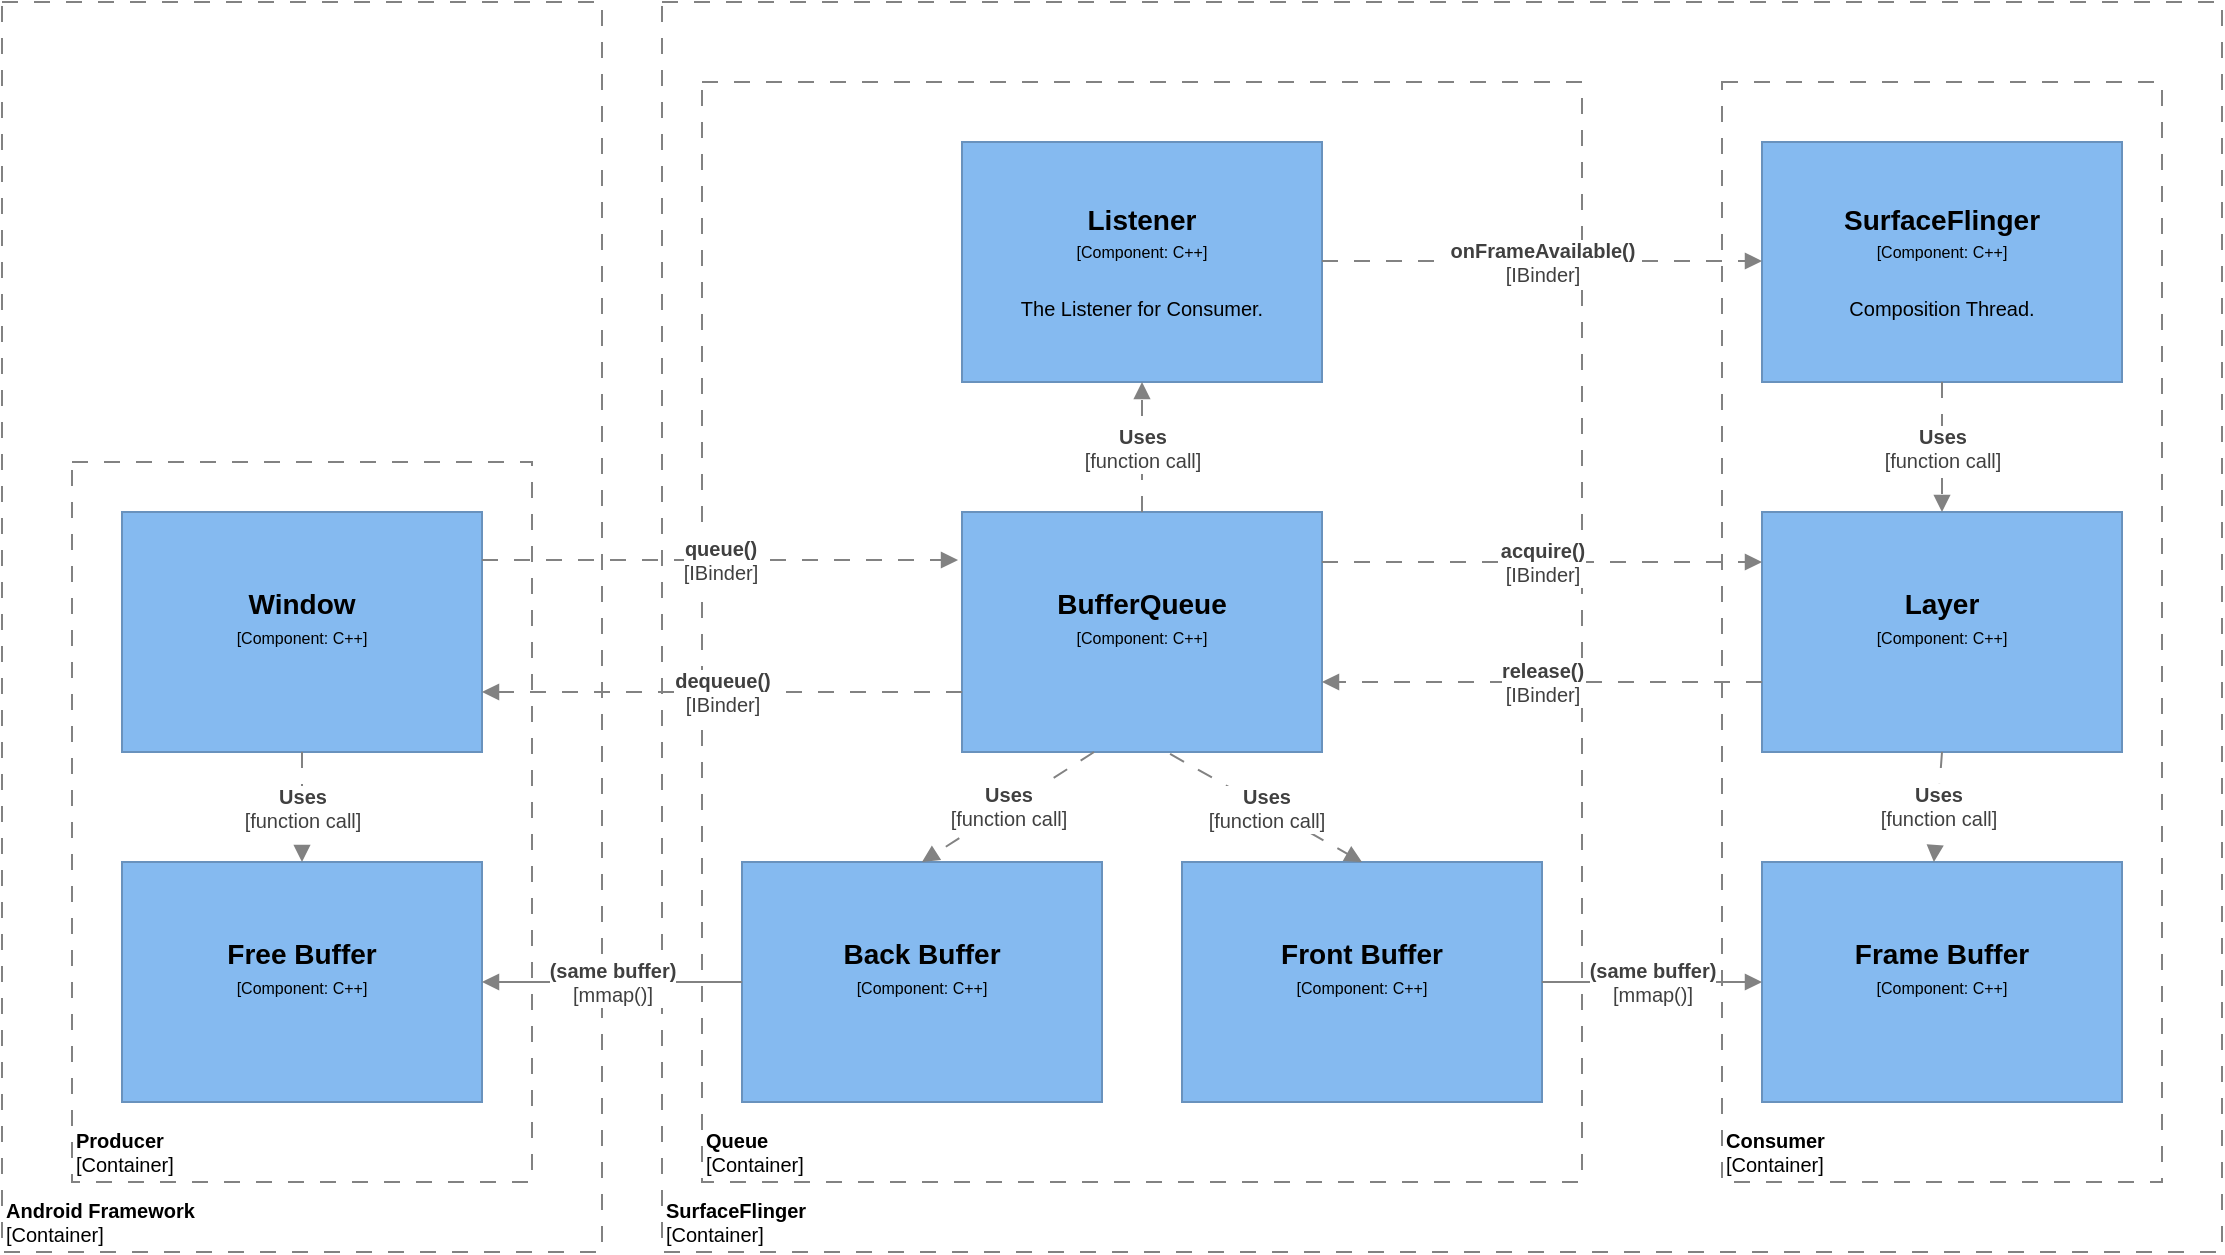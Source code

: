 <mxfile version="14.9.8" type="github">
  <diagram id="-vkuxwzAvVH7Rz_sly9j" name="Page-1">
    <mxGraphModel dx="1117" dy="1869" grid="1" gridSize="10" guides="1" tooltips="1" connect="1" arrows="1" fold="1" page="1" pageScale="1" pageWidth="1169" pageHeight="827" math="0" shadow="0">
      <root>
        <mxCell id="0" />
        <mxCell id="1" parent="0" />
        <object label="&lt;font style=&quot;font-size: 10px&quot;&gt;&lt;b&gt;%name%&lt;/b&gt;&lt;br style=&quot;font-size: 10px&quot;&gt;[Container]&lt;/font&gt;" placeholders="1" name="Android Framework" id="QSGKsO-Dh6E3M1oI7asi-1">
          <mxCell style="rounded=0;whiteSpace=wrap;html=1;strokeColor=#828282;fillColor=none;fontColor=#000000;align=left;labelPosition=center;verticalLabelPosition=middle;verticalAlign=bottom;dashed=1;strokeWidth=1;perimeterSpacing=0;spacing=2;spacingTop=0;fontSize=10;dashPattern=8 8;container=0;" parent="1" vertex="1">
            <mxGeometry x="40" y="-70" width="300" height="625" as="geometry">
              <mxRectangle x="560" y="40" width="110" height="30" as="alternateBounds" />
            </mxGeometry>
          </mxCell>
        </object>
        <object label="&lt;font style=&quot;font-size: 10px&quot;&gt;&lt;b&gt;%name%&lt;/b&gt;&lt;br style=&quot;font-size: 10px&quot;&gt;[Container]&lt;/font&gt;" placeholders="1" name="Producer" id="QSGKsO-Dh6E3M1oI7asi-2">
          <mxCell style="rounded=0;whiteSpace=wrap;html=1;strokeColor=#828282;fillColor=none;fontColor=#000000;align=left;labelPosition=center;verticalLabelPosition=middle;verticalAlign=bottom;dashed=1;strokeWidth=1;perimeterSpacing=0;spacing=2;spacingTop=0;fontSize=10;dashPattern=8 8;container=0;" parent="1" vertex="1">
            <mxGeometry x="75" y="160" width="230" height="360" as="geometry">
              <mxRectangle x="560" y="40" width="110" height="30" as="alternateBounds" />
            </mxGeometry>
          </mxCell>
        </object>
        <object label="&lt;div&gt;&lt;span style=&quot;font-size: 14px&quot;&gt;&lt;b&gt;%name%&lt;/b&gt;&lt;/span&gt;&lt;/div&gt;&lt;div&gt;&lt;span style=&quot;font-size: 8px&quot;&gt;[Component: %technology%]&lt;/span&gt;&lt;/div&gt;&lt;div&gt;&lt;span style=&quot;font-size: 8px&quot;&gt;&lt;br&gt;&lt;/span&gt;&lt;/div&gt;&lt;div&gt;&lt;font size=&quot;1&quot;&gt;%description%&lt;/font&gt;&lt;/div&gt;" placeholders="1" name="Window" technology="C++" description="" id="QSGKsO-Dh6E3M1oI7asi-3">
          <mxCell style="rounded=0;whiteSpace=wrap;html=1;fillColor=#85baf0;fontColor=#000000;strokeColor=#6992BD;resizable=0;" parent="1" vertex="1">
            <mxGeometry x="100" y="185" width="180" height="120" as="geometry" />
          </mxCell>
        </object>
        <object label="&lt;div&gt;&lt;span style=&quot;font-size: 14px&quot;&gt;&lt;b&gt;%name%&lt;/b&gt;&lt;/span&gt;&lt;/div&gt;&lt;div&gt;&lt;span style=&quot;font-size: 8px&quot;&gt;[Component: %technology%]&lt;/span&gt;&lt;/div&gt;&lt;div&gt;&lt;span style=&quot;font-size: 8px&quot;&gt;&lt;br&gt;&lt;/span&gt;&lt;/div&gt;&lt;div&gt;&lt;font size=&quot;1&quot;&gt;%description%&lt;/font&gt;&lt;/div&gt;" placeholders="1" name="Free Buffer" technology="C++" description="" id="QSGKsO-Dh6E3M1oI7asi-8">
          <mxCell style="rounded=0;whiteSpace=wrap;html=1;fillColor=#85baf0;fontColor=#000000;strokeColor=#6992BD;resizable=0;" parent="1" vertex="1">
            <mxGeometry x="100" y="360" width="180" height="120" as="geometry" />
          </mxCell>
        </object>
        <object label="&lt;div&gt;&lt;span style=&quot;font-size: 14px&quot;&gt;&lt;b&gt;%name%&lt;/b&gt;&lt;/span&gt;&lt;/div&gt;&lt;div&gt;&lt;span style=&quot;font-size: 8px&quot;&gt;[Component: %technology%]&lt;/span&gt;&lt;/div&gt;&lt;div&gt;&lt;span style=&quot;font-size: 8px&quot;&gt;&lt;br&gt;&lt;/span&gt;&lt;/div&gt;&lt;div&gt;&lt;font size=&quot;1&quot;&gt;%description%&lt;/font&gt;&lt;/div&gt;" placeholders="1" name="BufferQueue" technology="C++" description="" id="QSGKsO-Dh6E3M1oI7asi-10">
          <mxCell style="rounded=0;whiteSpace=wrap;html=1;fillColor=#85baf0;fontColor=#000000;strokeColor=#6992BD;resizable=0;" parent="1" vertex="1">
            <mxGeometry x="520" y="185" width="180" height="120" as="geometry" />
          </mxCell>
        </object>
        <object label="&lt;div&gt;&lt;span style=&quot;font-size: 14px&quot;&gt;&lt;b&gt;%name%&lt;/b&gt;&lt;/span&gt;&lt;/div&gt;&lt;div&gt;&lt;span style=&quot;font-size: 8px&quot;&gt;[Component: %technology%]&lt;/span&gt;&lt;/div&gt;&lt;div&gt;&lt;span style=&quot;font-size: 8px&quot;&gt;&lt;br&gt;&lt;/span&gt;&lt;/div&gt;&lt;div&gt;&lt;font size=&quot;1&quot;&gt;%description%&lt;/font&gt;&lt;/div&gt;" placeholders="1" name="Back Buffer" technology="C++" description="" id="QSGKsO-Dh6E3M1oI7asi-13">
          <mxCell style="rounded=0;whiteSpace=wrap;html=1;fillColor=#85baf0;fontColor=#000000;strokeColor=#6992BD;resizable=0;" parent="1" vertex="1">
            <mxGeometry x="410" y="360" width="180" height="120" as="geometry" />
          </mxCell>
        </object>
        <object label="&lt;div&gt;&lt;span style=&quot;font-size: 14px&quot;&gt;&lt;b&gt;%name%&lt;/b&gt;&lt;/span&gt;&lt;/div&gt;&lt;div&gt;&lt;span style=&quot;font-size: 8px&quot;&gt;[Component: %technology%]&lt;/span&gt;&lt;/div&gt;&lt;div&gt;&lt;span style=&quot;font-size: 8px&quot;&gt;&lt;br&gt;&lt;/span&gt;&lt;/div&gt;&lt;div&gt;&lt;font size=&quot;1&quot;&gt;%description%&lt;/font&gt;&lt;/div&gt;" placeholders="1" name="Front Buffer" technology="C++" description="" id="QSGKsO-Dh6E3M1oI7asi-14">
          <mxCell style="rounded=0;whiteSpace=wrap;html=1;fillColor=#85baf0;fontColor=#000000;strokeColor=#6992BD;resizable=0;" parent="1" vertex="1">
            <mxGeometry x="630" y="360" width="180" height="120" as="geometry" />
          </mxCell>
        </object>
        <object label="&lt;div&gt;&lt;span style=&quot;font-size: 14px&quot;&gt;&lt;b&gt;%name%&lt;/b&gt;&lt;/span&gt;&lt;/div&gt;&lt;div&gt;&lt;span style=&quot;font-size: 8px&quot;&gt;[Component: %technology%]&lt;/span&gt;&lt;/div&gt;&lt;div&gt;&lt;span style=&quot;font-size: 8px&quot;&gt;&lt;br&gt;&lt;/span&gt;&lt;/div&gt;&lt;div&gt;&lt;font size=&quot;1&quot;&gt;%description%&lt;/font&gt;&lt;/div&gt;" placeholders="1" name="Layer" technology="C++" description="" id="QSGKsO-Dh6E3M1oI7asi-15">
          <mxCell style="rounded=0;whiteSpace=wrap;html=1;fillColor=#85baf0;fontColor=#000000;strokeColor=#6992BD;resizable=0;" parent="1" vertex="1">
            <mxGeometry x="920" y="185" width="180" height="120" as="geometry" />
          </mxCell>
        </object>
        <object label="&lt;div&gt;&lt;span style=&quot;font-size: 14px&quot;&gt;&lt;b&gt;%name%&lt;/b&gt;&lt;/span&gt;&lt;/div&gt;&lt;div&gt;&lt;span style=&quot;font-size: 8px&quot;&gt;[Component: %technology%]&lt;/span&gt;&lt;/div&gt;&lt;div&gt;&lt;span style=&quot;font-size: 8px&quot;&gt;&lt;br&gt;&lt;/span&gt;&lt;/div&gt;&lt;div&gt;&lt;font size=&quot;1&quot;&gt;%description%&lt;/font&gt;&lt;/div&gt;" placeholders="1" name="Frame Buffer" technology="C++" description="" id="QSGKsO-Dh6E3M1oI7asi-16">
          <mxCell style="rounded=0;whiteSpace=wrap;html=1;fillColor=#85baf0;fontColor=#000000;strokeColor=#6992BD;resizable=0;" parent="1" vertex="1">
            <mxGeometry x="920" y="360" width="180" height="120" as="geometry" />
          </mxCell>
        </object>
        <object label="&lt;font style=&quot;font-size: 10px&quot;&gt;&lt;b&gt;%name%&lt;/b&gt;&lt;br style=&quot;font-size: 10px&quot;&gt;[Container]&lt;/font&gt;" placeholders="1" name="Queue" id="QSGKsO-Dh6E3M1oI7asi-17">
          <mxCell style="rounded=0;whiteSpace=wrap;html=1;strokeColor=#828282;fillColor=none;fontColor=#000000;align=left;labelPosition=center;verticalLabelPosition=middle;verticalAlign=bottom;dashed=1;strokeWidth=1;perimeterSpacing=0;spacing=2;spacingTop=0;fontSize=10;dashPattern=8 8;container=0;" parent="1" vertex="1">
            <mxGeometry x="390" y="-30" width="440" height="550" as="geometry">
              <mxRectangle x="560" y="40" width="110" height="30" as="alternateBounds" />
            </mxGeometry>
          </mxCell>
        </object>
        <object label="&lt;font style=&quot;font-size: 10px&quot;&gt;&lt;b&gt;%name%&lt;/b&gt;&lt;br style=&quot;font-size: 10px&quot;&gt;[Container]&lt;/font&gt;" placeholders="1" name="Consumer" id="QSGKsO-Dh6E3M1oI7asi-18">
          <mxCell style="rounded=0;whiteSpace=wrap;html=1;strokeColor=#828282;fillColor=none;fontColor=#000000;align=left;labelPosition=center;verticalLabelPosition=middle;verticalAlign=bottom;dashed=1;strokeWidth=1;perimeterSpacing=0;spacing=2;spacingTop=0;fontSize=10;dashPattern=8 8;container=0;" parent="1" vertex="1">
            <mxGeometry x="900" y="-30" width="220" height="550" as="geometry">
              <mxRectangle x="560" y="40" width="110" height="30" as="alternateBounds" />
            </mxGeometry>
          </mxCell>
        </object>
        <object label="&lt;font style=&quot;font-size: 10px&quot;&gt;&lt;b&gt;%name%&lt;/b&gt;&lt;br style=&quot;font-size: 10px&quot;&gt;[Container]&lt;/font&gt;" placeholders="1" name="SurfaceFlinger" id="QSGKsO-Dh6E3M1oI7asi-19">
          <mxCell style="rounded=0;whiteSpace=wrap;html=1;strokeColor=#828282;fillColor=none;fontColor=#000000;align=left;labelPosition=center;verticalLabelPosition=middle;verticalAlign=bottom;dashed=1;strokeWidth=1;perimeterSpacing=0;spacing=2;spacingTop=0;fontSize=10;dashPattern=8 8;container=0;" parent="1" vertex="1">
            <mxGeometry x="370" y="-70" width="780" height="625" as="geometry">
              <mxRectangle x="560" y="40" width="110" height="30" as="alternateBounds" />
            </mxGeometry>
          </mxCell>
        </object>
        <object label="&lt;b&gt;%name%&lt;/b&gt;&lt;br style=&quot;font-size: 10px&quot;&gt;[%technology%]" placeholders="1" name="dequeue()" technology="IBinder" id="QSGKsO-Dh6E3M1oI7asi-24">
          <mxCell style="endArrow=block;html=1;fontSize=10;fontColor=#404040;strokeWidth=1;endFill=1;dashed=1;dashPattern=8 8;strokeColor=#828282;elbow=vertical;exitX=0;exitY=0.75;exitDx=0;exitDy=0;entryX=1;entryY=0.75;entryDx=0;entryDy=0;" parent="1" source="QSGKsO-Dh6E3M1oI7asi-10" target="QSGKsO-Dh6E3M1oI7asi-3" edge="1">
            <mxGeometry width="50" height="50" relative="1" as="geometry">
              <mxPoint x="280" y="320" as="sourcePoint" />
              <mxPoint x="282" y="256" as="targetPoint" />
            </mxGeometry>
          </mxCell>
        </object>
        <object label="&lt;b&gt;%name%&lt;/b&gt;&lt;br style=&quot;font-size: 10px&quot;&gt;[%technology%]" placeholders="1" name="queue()" technology="IBinder" id="QSGKsO-Dh6E3M1oI7asi-26">
          <mxCell style="endArrow=block;html=1;fontSize=10;fontColor=#404040;strokeWidth=1;endFill=1;dashed=1;dashPattern=8 8;strokeColor=#828282;elbow=vertical;entryX=-0.011;entryY=0.2;entryDx=0;entryDy=0;entryPerimeter=0;" parent="1" target="QSGKsO-Dh6E3M1oI7asi-10" edge="1">
            <mxGeometry width="50" height="50" relative="1" as="geometry">
              <mxPoint x="280" y="209" as="sourcePoint" />
              <mxPoint x="550" y="208" as="targetPoint" />
            </mxGeometry>
          </mxCell>
        </object>
        <object label="&lt;span style=&quot;font-size: 10px&quot;&gt;&lt;b&gt;%name%&lt;/b&gt;&lt;br&gt;[%technology%]&lt;br&gt;&lt;/span&gt;" placeholders="1" name="(same buffer)" technology="mmap()" id="QSGKsO-Dh6E3M1oI7asi-27">
          <mxCell style="endArrow=block;html=1;fontSize=10;fontColor=#404040;strokeWidth=1;endFill=1;strokeColor=#828282;elbow=vertical;exitX=0;exitY=0.5;exitDx=0;exitDy=0;entryX=1;entryY=0.5;entryDx=0;entryDy=0;" parent="1" source="QSGKsO-Dh6E3M1oI7asi-13" target="QSGKsO-Dh6E3M1oI7asi-8" edge="1">
            <mxGeometry width="50" height="50" relative="1" as="geometry">
              <mxPoint x="320" y="500" as="sourcePoint" />
              <mxPoint x="520" y="500" as="targetPoint" />
            </mxGeometry>
          </mxCell>
        </object>
        <object label="&lt;span style=&quot;font-size: 10px&quot;&gt;&lt;b&gt;%name%&lt;/b&gt;&lt;br&gt;[%technology%]&lt;br&gt;&lt;/span&gt;" placeholders="1" name="(same buffer)" technology="mmap()" id="QSGKsO-Dh6E3M1oI7asi-29">
          <mxCell style="endArrow=block;html=1;fontSize=10;fontColor=#404040;strokeWidth=1;endFill=1;strokeColor=#828282;elbow=vertical;exitX=1;exitY=0.5;exitDx=0;exitDy=0;entryX=0;entryY=0.5;entryDx=0;entryDy=0;" parent="1" source="QSGKsO-Dh6E3M1oI7asi-14" target="QSGKsO-Dh6E3M1oI7asi-16" edge="1">
            <mxGeometry width="50" height="50" relative="1" as="geometry">
              <mxPoint x="820" y="510" as="sourcePoint" />
              <mxPoint x="690" y="510" as="targetPoint" />
            </mxGeometry>
          </mxCell>
        </object>
        <object label="&lt;b&gt;%name%&lt;/b&gt;&lt;br style=&quot;font-size: 10px&quot;&gt;[%technology%]" placeholders="1" name="acquire()" technology="IBinder" id="QSGKsO-Dh6E3M1oI7asi-31">
          <mxCell style="endArrow=block;html=1;fontSize=10;fontColor=#404040;strokeWidth=1;endFill=1;dashed=1;dashPattern=8 8;strokeColor=#828282;elbow=vertical;entryX=-0.011;entryY=0.2;entryDx=0;entryDy=0;entryPerimeter=0;" parent="1" edge="1">
            <mxGeometry width="50" height="50" relative="1" as="geometry">
              <mxPoint x="700" y="210" as="sourcePoint" />
              <mxPoint x="920" y="210" as="targetPoint" />
            </mxGeometry>
          </mxCell>
        </object>
        <object label="&lt;b&gt;%name%&lt;/b&gt;&lt;br style=&quot;font-size: 10px&quot;&gt;[%technology%]" placeholders="1" name="release()" technology="IBinder" id="QSGKsO-Dh6E3M1oI7asi-32">
          <mxCell style="endArrow=block;html=1;fontSize=10;fontColor=#404040;strokeWidth=1;endFill=1;dashed=1;dashPattern=8 8;strokeColor=#828282;elbow=vertical;entryX=1;entryY=0.75;entryDx=0;entryDy=0;" parent="1" edge="1">
            <mxGeometry width="50" height="50" relative="1" as="geometry">
              <mxPoint x="920" y="270" as="sourcePoint" />
              <mxPoint x="700" y="270" as="targetPoint" />
            </mxGeometry>
          </mxCell>
        </object>
        <object label="&lt;b&gt;%name%&lt;/b&gt;&lt;br style=&quot;font-size: 10px&quot;&gt;[%technology%]" placeholders="1" name="Uses" technology="function call" id="QSGKsO-Dh6E3M1oI7asi-33">
          <mxCell style="endArrow=block;html=1;fontSize=10;fontColor=#404040;strokeWidth=1;endFill=1;dashed=1;dashPattern=8 8;strokeColor=#828282;elbow=vertical;entryX=0.5;entryY=0;entryDx=0;entryDy=0;exitX=0.5;exitY=1;exitDx=0;exitDy=0;" parent="1" source="QSGKsO-Dh6E3M1oI7asi-3" target="QSGKsO-Dh6E3M1oI7asi-8" edge="1">
            <mxGeometry width="50" height="50" relative="1" as="geometry">
              <mxPoint x="120" y="120" as="sourcePoint" />
              <mxPoint x="320" y="120" as="targetPoint" />
            </mxGeometry>
          </mxCell>
        </object>
        <object label="&lt;b&gt;%name%&lt;/b&gt;&lt;br style=&quot;font-size: 10px&quot;&gt;[%technology%]" placeholders="1" name="Uses" technology="function call" id="QSGKsO-Dh6E3M1oI7asi-34">
          <mxCell style="endArrow=block;html=1;fontSize=10;fontColor=#404040;strokeWidth=1;endFill=1;dashed=1;dashPattern=8 8;strokeColor=#828282;elbow=vertical;entryX=0.5;entryY=0;entryDx=0;entryDy=0;exitX=0.367;exitY=1;exitDx=0;exitDy=0;exitPerimeter=0;" parent="1" source="QSGKsO-Dh6E3M1oI7asi-10" target="QSGKsO-Dh6E3M1oI7asi-13" edge="1">
            <mxGeometry width="50" height="50" relative="1" as="geometry">
              <mxPoint x="200" y="315" as="sourcePoint" />
              <mxPoint x="200" y="370" as="targetPoint" />
            </mxGeometry>
          </mxCell>
        </object>
        <object label="&lt;b&gt;%name%&lt;/b&gt;&lt;br style=&quot;font-size: 10px&quot;&gt;[%technology%]" placeholders="1" name="Uses" technology="function call" id="QSGKsO-Dh6E3M1oI7asi-35">
          <mxCell style="endArrow=block;html=1;fontSize=10;fontColor=#404040;strokeWidth=1;endFill=1;dashed=1;dashPattern=8 8;strokeColor=#828282;elbow=vertical;entryX=0.5;entryY=0;entryDx=0;entryDy=0;exitX=0.578;exitY=1.008;exitDx=0;exitDy=0;exitPerimeter=0;" parent="1" source="QSGKsO-Dh6E3M1oI7asi-10" target="QSGKsO-Dh6E3M1oI7asi-14" edge="1">
            <mxGeometry width="50" height="50" relative="1" as="geometry">
              <mxPoint x="630" y="300" as="sourcePoint" />
              <mxPoint x="510" y="370" as="targetPoint" />
            </mxGeometry>
          </mxCell>
        </object>
        <object label="&lt;b&gt;%name%&lt;/b&gt;&lt;br style=&quot;font-size: 10px&quot;&gt;[%technology%]" placeholders="1" name="Uses" technology="function call" id="QSGKsO-Dh6E3M1oI7asi-36">
          <mxCell style="endArrow=block;html=1;fontSize=10;fontColor=#404040;strokeWidth=1;endFill=1;dashed=1;dashPattern=8 8;strokeColor=#828282;elbow=vertical;entryX=0.5;entryY=0;entryDx=0;entryDy=0;exitX=0.5;exitY=1;exitDx=0;exitDy=0;" parent="1" source="QSGKsO-Dh6E3M1oI7asi-15" edge="1">
            <mxGeometry width="50" height="50" relative="1" as="geometry">
              <mxPoint x="910" y="305.96" as="sourcePoint" />
              <mxPoint x="1005.96" y="360" as="targetPoint" />
            </mxGeometry>
          </mxCell>
        </object>
        <object label="&lt;div&gt;&lt;span style=&quot;font-size: 14px&quot;&gt;&lt;b&gt;%name%&lt;/b&gt;&lt;/span&gt;&lt;/div&gt;&lt;div&gt;&lt;span style=&quot;font-size: 8px&quot;&gt;[Component: %technology%]&lt;/span&gt;&lt;/div&gt;&lt;div&gt;&lt;span style=&quot;font-size: 8px&quot;&gt;&lt;br&gt;&lt;/span&gt;&lt;/div&gt;&lt;div&gt;&lt;font size=&quot;1&quot;&gt;%description%&lt;/font&gt;&lt;/div&gt;" placeholders="1" name="Listener" technology="C++" description="The Listener for Consumer." id="YujYjbEBNDsiloCPU_Lg-1">
          <mxCell style="rounded=0;whiteSpace=wrap;html=1;fillColor=#85baf0;fontColor=#000000;strokeColor=#6992BD;resizable=0;" parent="1" vertex="1">
            <mxGeometry x="520" width="180" height="120" as="geometry" />
          </mxCell>
        </object>
        <object label="&lt;div&gt;&lt;span style=&quot;font-size: 14px&quot;&gt;&lt;b&gt;%name%&lt;/b&gt;&lt;/span&gt;&lt;/div&gt;&lt;div&gt;&lt;span style=&quot;font-size: 8px&quot;&gt;[Component: %technology%]&lt;/span&gt;&lt;/div&gt;&lt;div&gt;&lt;span style=&quot;font-size: 8px&quot;&gt;&lt;br&gt;&lt;/span&gt;&lt;/div&gt;&lt;div&gt;&lt;font size=&quot;1&quot;&gt;%description%&lt;/font&gt;&lt;/div&gt;" placeholders="1" name="SurfaceFlinger" technology="C++" description="Composition Thread." id="YujYjbEBNDsiloCPU_Lg-2">
          <mxCell style="rounded=0;whiteSpace=wrap;html=1;fillColor=#85baf0;fontColor=#000000;strokeColor=#6992BD;resizable=0;" parent="1" vertex="1">
            <mxGeometry x="920" width="180" height="120" as="geometry" />
          </mxCell>
        </object>
        <object label="&lt;b&gt;%name%&lt;/b&gt;&lt;br style=&quot;font-size: 10px&quot;&gt;[%technology%]" placeholders="1" name="Uses" technology="function call" id="YujYjbEBNDsiloCPU_Lg-5">
          <mxCell style="endArrow=block;html=1;fontSize=10;fontColor=#404040;strokeWidth=1;endFill=1;dashed=1;dashPattern=8 8;strokeColor=#828282;elbow=vertical;exitX=0.5;exitY=0;exitDx=0;exitDy=0;" parent="1" source="QSGKsO-Dh6E3M1oI7asi-10" edge="1">
            <mxGeometry width="50" height="50" relative="1" as="geometry">
              <mxPoint x="610" y="180" as="sourcePoint" />
              <mxPoint x="610" y="120" as="targetPoint" />
            </mxGeometry>
          </mxCell>
        </object>
        <object label="&lt;b&gt;%name%&lt;/b&gt;&lt;br style=&quot;font-size: 10px&quot;&gt;[%technology%]" placeholders="1" name="Uses" technology="function call" id="YujYjbEBNDsiloCPU_Lg-6">
          <mxCell style="endArrow=block;html=1;fontSize=10;fontColor=#404040;strokeWidth=1;endFill=1;dashed=1;dashPattern=8 8;strokeColor=#828282;elbow=vertical;exitX=0.5;exitY=1;exitDx=0;exitDy=0;entryX=0.5;entryY=0;entryDx=0;entryDy=0;" parent="1" source="YujYjbEBNDsiloCPU_Lg-2" target="QSGKsO-Dh6E3M1oI7asi-15" edge="1">
            <mxGeometry width="50" height="50" relative="1" as="geometry">
              <mxPoint x="1020" y="315" as="sourcePoint" />
              <mxPoint x="1010" y="180" as="targetPoint" />
            </mxGeometry>
          </mxCell>
        </object>
        <object label="&lt;b&gt;%name%&lt;/b&gt;&lt;br style=&quot;font-size: 10px&quot;&gt;[%technology%]" placeholders="1" name="onFrameAvailable()" technology="IBinder" id="YujYjbEBNDsiloCPU_Lg-7">
          <mxCell style="endArrow=block;html=1;fontSize=10;fontColor=#404040;strokeWidth=1;endFill=1;dashed=1;dashPattern=8 8;strokeColor=#828282;elbow=vertical;entryX=-0.011;entryY=0.2;entryDx=0;entryDy=0;entryPerimeter=0;" parent="1" edge="1">
            <mxGeometry width="50" height="50" relative="1" as="geometry">
              <mxPoint x="700" y="59.5" as="sourcePoint" />
              <mxPoint x="920" y="59.5" as="targetPoint" />
            </mxGeometry>
          </mxCell>
        </object>
      </root>
    </mxGraphModel>
  </diagram>
</mxfile>
